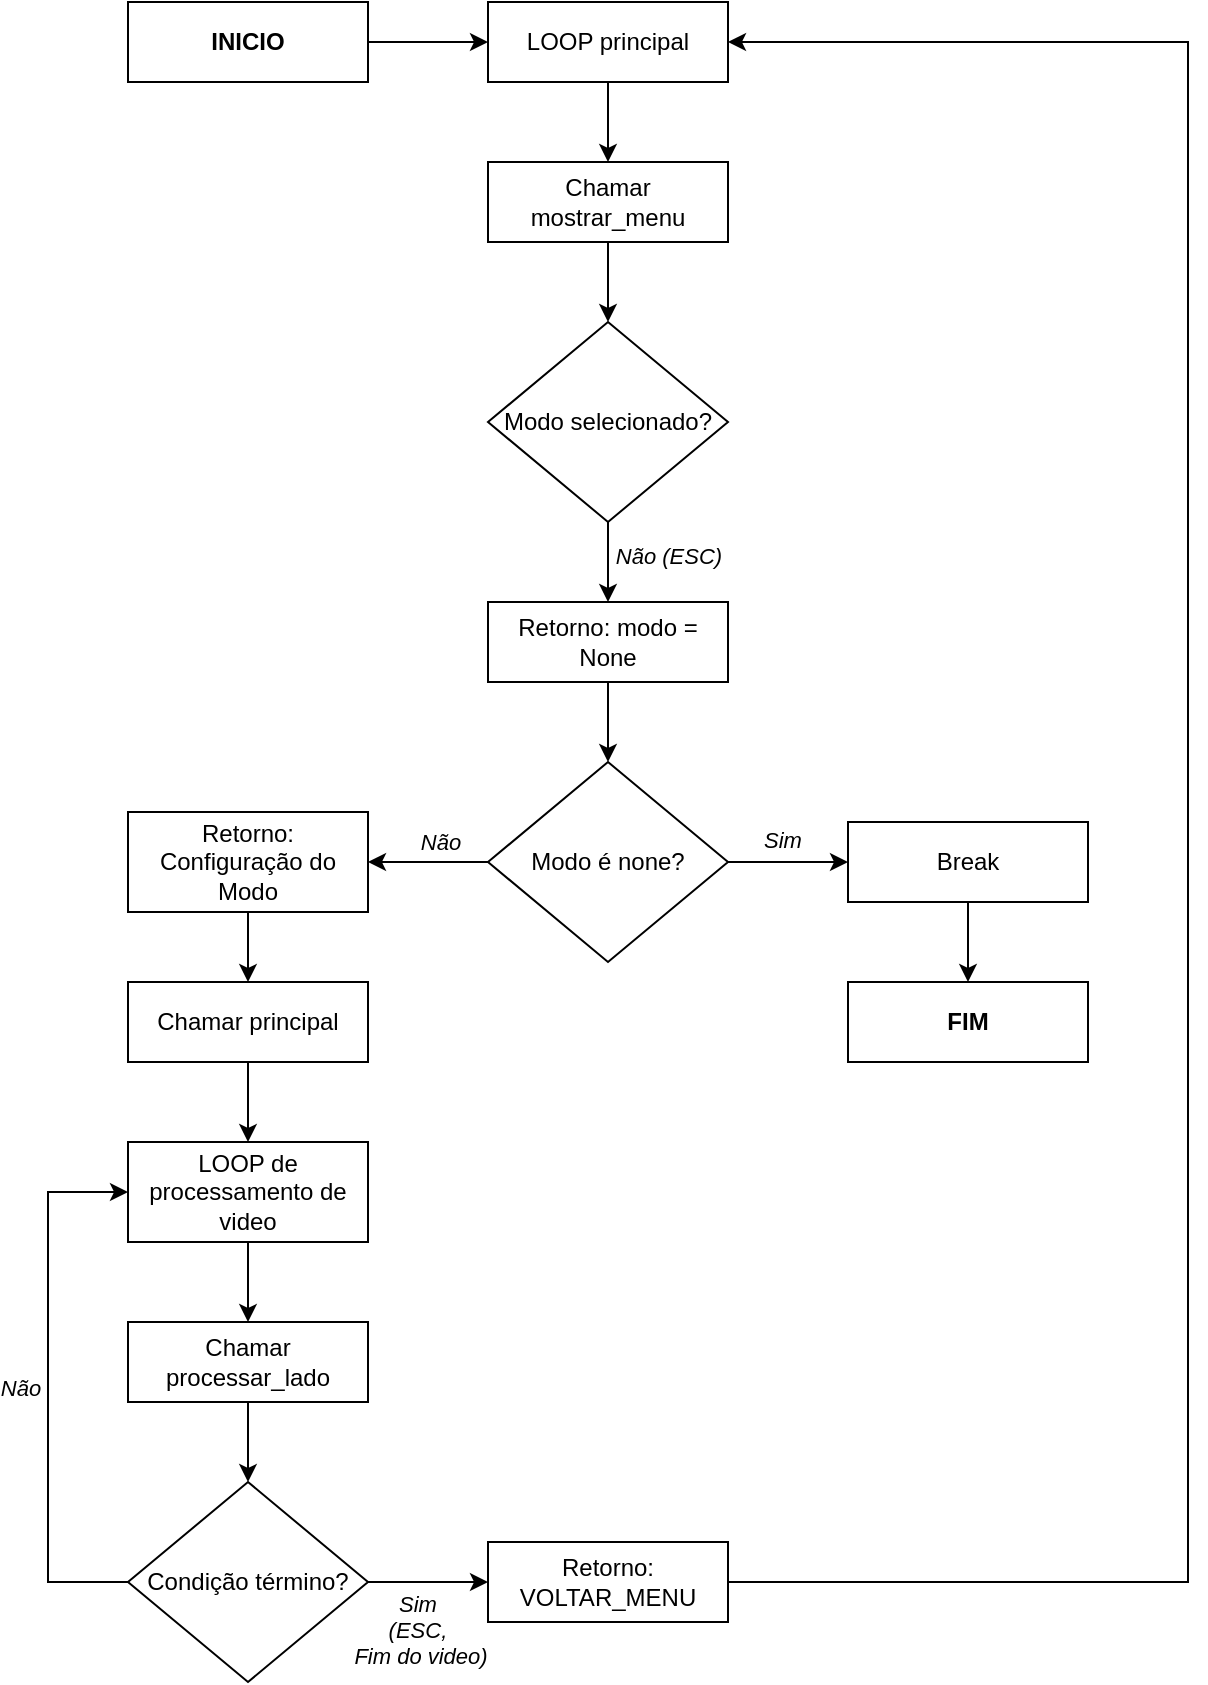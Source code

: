 <mxfile version="28.2.8">
  <diagram name="Página-1" id="7eKllrmwGKHj6siFTqEL">
    <mxGraphModel dx="1783" dy="981" grid="0" gridSize="10" guides="1" tooltips="1" connect="1" arrows="1" fold="1" page="0" pageScale="1" pageWidth="827" pageHeight="1169" background="light-dark(#FFFFFF,#FEFEFE)" math="0" shadow="0">
      <root>
        <mxCell id="0" />
        <mxCell id="1" parent="0" />
        <mxCell id="n5Z7_rXBoVvD8vqd7pjV-3" value="" style="edgeStyle=orthogonalEdgeStyle;rounded=0;orthogonalLoop=1;jettySize=auto;html=1;" edge="1" parent="1" source="n5Z7_rXBoVvD8vqd7pjV-1" target="n5Z7_rXBoVvD8vqd7pjV-2">
          <mxGeometry relative="1" as="geometry" />
        </mxCell>
        <mxCell id="n5Z7_rXBoVvD8vqd7pjV-1" value="&lt;b&gt;INICIO&lt;/b&gt;" style="rounded=0;whiteSpace=wrap;html=1;labelBackgroundColor=none;" vertex="1" parent="1">
          <mxGeometry x="150" y="120" width="120" height="40" as="geometry" />
        </mxCell>
        <mxCell id="n5Z7_rXBoVvD8vqd7pjV-5" value="" style="edgeStyle=orthogonalEdgeStyle;rounded=0;orthogonalLoop=1;jettySize=auto;html=1;" edge="1" parent="1" source="n5Z7_rXBoVvD8vqd7pjV-2" target="n5Z7_rXBoVvD8vqd7pjV-4">
          <mxGeometry relative="1" as="geometry" />
        </mxCell>
        <mxCell id="n5Z7_rXBoVvD8vqd7pjV-2" value="LOOP principal" style="rounded=0;whiteSpace=wrap;html=1;labelBackgroundColor=none;" vertex="1" parent="1">
          <mxGeometry x="330" y="120" width="120" height="40" as="geometry" />
        </mxCell>
        <mxCell id="n5Z7_rXBoVvD8vqd7pjV-7" value="" style="edgeStyle=orthogonalEdgeStyle;rounded=0;orthogonalLoop=1;jettySize=auto;html=1;" edge="1" parent="1" source="n5Z7_rXBoVvD8vqd7pjV-4" target="n5Z7_rXBoVvD8vqd7pjV-6">
          <mxGeometry relative="1" as="geometry" />
        </mxCell>
        <mxCell id="n5Z7_rXBoVvD8vqd7pjV-4" value="Chamar mostrar_menu" style="rounded=0;whiteSpace=wrap;html=1;labelBackgroundColor=none;" vertex="1" parent="1">
          <mxGeometry x="330" y="200" width="120" height="40" as="geometry" />
        </mxCell>
        <mxCell id="n5Z7_rXBoVvD8vqd7pjV-10" value="" style="edgeStyle=orthogonalEdgeStyle;rounded=0;orthogonalLoop=1;jettySize=auto;html=1;" edge="1" parent="1" source="n5Z7_rXBoVvD8vqd7pjV-6" target="n5Z7_rXBoVvD8vqd7pjV-9">
          <mxGeometry relative="1" as="geometry" />
        </mxCell>
        <mxCell id="n5Z7_rXBoVvD8vqd7pjV-13" value="Não (ESC)" style="edgeLabel;html=1;align=center;verticalAlign=middle;resizable=0;points=[];fontStyle=2" vertex="1" connectable="0" parent="n5Z7_rXBoVvD8vqd7pjV-10">
          <mxGeometry x="-0.15" y="2" relative="1" as="geometry">
            <mxPoint x="28" as="offset" />
          </mxGeometry>
        </mxCell>
        <mxCell id="n5Z7_rXBoVvD8vqd7pjV-6" value="Modo selecionado?" style="rhombus;whiteSpace=wrap;html=1;rounded=0;labelBackgroundColor=none;" vertex="1" parent="1">
          <mxGeometry x="330" y="280" width="120" height="100" as="geometry" />
        </mxCell>
        <mxCell id="n5Z7_rXBoVvD8vqd7pjV-12" value="" style="edgeStyle=orthogonalEdgeStyle;rounded=0;orthogonalLoop=1;jettySize=auto;html=1;" edge="1" parent="1" source="n5Z7_rXBoVvD8vqd7pjV-9" target="n5Z7_rXBoVvD8vqd7pjV-11">
          <mxGeometry relative="1" as="geometry" />
        </mxCell>
        <mxCell id="n5Z7_rXBoVvD8vqd7pjV-9" value="Retorno: modo = None" style="whiteSpace=wrap;html=1;rounded=0;labelBackgroundColor=none;" vertex="1" parent="1">
          <mxGeometry x="330" y="420" width="120" height="40" as="geometry" />
        </mxCell>
        <mxCell id="n5Z7_rXBoVvD8vqd7pjV-15" value="" style="edgeStyle=orthogonalEdgeStyle;rounded=0;orthogonalLoop=1;jettySize=auto;html=1;" edge="1" parent="1" source="n5Z7_rXBoVvD8vqd7pjV-11" target="n5Z7_rXBoVvD8vqd7pjV-14">
          <mxGeometry relative="1" as="geometry" />
        </mxCell>
        <mxCell id="n5Z7_rXBoVvD8vqd7pjV-19" value="Não" style="edgeLabel;html=1;align=center;verticalAlign=middle;resizable=0;points=[];fontStyle=2" vertex="1" connectable="0" parent="n5Z7_rXBoVvD8vqd7pjV-15">
          <mxGeometry x="-0.2" relative="1" as="geometry">
            <mxPoint y="-10" as="offset" />
          </mxGeometry>
        </mxCell>
        <mxCell id="n5Z7_rXBoVvD8vqd7pjV-17" value="" style="edgeStyle=orthogonalEdgeStyle;rounded=0;orthogonalLoop=1;jettySize=auto;html=1;" edge="1" parent="1" source="n5Z7_rXBoVvD8vqd7pjV-11" target="n5Z7_rXBoVvD8vqd7pjV-16">
          <mxGeometry relative="1" as="geometry" />
        </mxCell>
        <mxCell id="n5Z7_rXBoVvD8vqd7pjV-11" value="Modo é none?" style="rhombus;whiteSpace=wrap;html=1;rounded=0;labelBackgroundColor=none;" vertex="1" parent="1">
          <mxGeometry x="330" y="500" width="120" height="100" as="geometry" />
        </mxCell>
        <mxCell id="n5Z7_rXBoVvD8vqd7pjV-24" value="" style="edgeStyle=orthogonalEdgeStyle;rounded=0;orthogonalLoop=1;jettySize=auto;html=1;" edge="1" parent="1" source="n5Z7_rXBoVvD8vqd7pjV-14" target="n5Z7_rXBoVvD8vqd7pjV-23">
          <mxGeometry relative="1" as="geometry" />
        </mxCell>
        <mxCell id="n5Z7_rXBoVvD8vqd7pjV-14" value="Retorno: Configuração do Modo" style="whiteSpace=wrap;html=1;rounded=0;labelBackgroundColor=none;" vertex="1" parent="1">
          <mxGeometry x="150" y="525" width="120" height="50" as="geometry" />
        </mxCell>
        <mxCell id="n5Z7_rXBoVvD8vqd7pjV-22" value="" style="edgeStyle=orthogonalEdgeStyle;rounded=0;orthogonalLoop=1;jettySize=auto;html=1;" edge="1" parent="1" source="n5Z7_rXBoVvD8vqd7pjV-16" target="n5Z7_rXBoVvD8vqd7pjV-21">
          <mxGeometry relative="1" as="geometry" />
        </mxCell>
        <mxCell id="n5Z7_rXBoVvD8vqd7pjV-16" value="Break" style="whiteSpace=wrap;html=1;rounded=0;labelBackgroundColor=none;" vertex="1" parent="1">
          <mxGeometry x="510" y="530" width="120" height="40" as="geometry" />
        </mxCell>
        <mxCell id="n5Z7_rXBoVvD8vqd7pjV-20" value="Sim" style="edgeLabel;html=1;align=center;verticalAlign=middle;resizable=0;points=[];fontStyle=2" vertex="1" connectable="0" parent="1">
          <mxGeometry x="360" y="570" as="geometry">
            <mxPoint x="117" y="-31" as="offset" />
          </mxGeometry>
        </mxCell>
        <mxCell id="n5Z7_rXBoVvD8vqd7pjV-21" value="&lt;b&gt;FIM&lt;/b&gt;" style="whiteSpace=wrap;html=1;rounded=0;labelBackgroundColor=none;" vertex="1" parent="1">
          <mxGeometry x="510" y="610" width="120" height="40" as="geometry" />
        </mxCell>
        <mxCell id="n5Z7_rXBoVvD8vqd7pjV-26" value="" style="edgeStyle=orthogonalEdgeStyle;rounded=0;orthogonalLoop=1;jettySize=auto;html=1;" edge="1" parent="1" source="n5Z7_rXBoVvD8vqd7pjV-23" target="n5Z7_rXBoVvD8vqd7pjV-25">
          <mxGeometry relative="1" as="geometry" />
        </mxCell>
        <mxCell id="n5Z7_rXBoVvD8vqd7pjV-23" value="Chamar principal" style="whiteSpace=wrap;html=1;rounded=0;labelBackgroundColor=none;" vertex="1" parent="1">
          <mxGeometry x="150" y="610" width="120" height="40" as="geometry" />
        </mxCell>
        <mxCell id="n5Z7_rXBoVvD8vqd7pjV-28" value="" style="edgeStyle=orthogonalEdgeStyle;rounded=0;orthogonalLoop=1;jettySize=auto;html=1;" edge="1" parent="1" source="n5Z7_rXBoVvD8vqd7pjV-25" target="n5Z7_rXBoVvD8vqd7pjV-27">
          <mxGeometry relative="1" as="geometry" />
        </mxCell>
        <mxCell id="n5Z7_rXBoVvD8vqd7pjV-25" value="LOOP de processamento de video" style="whiteSpace=wrap;html=1;rounded=0;labelBackgroundColor=none;" vertex="1" parent="1">
          <mxGeometry x="150" y="690" width="120" height="50" as="geometry" />
        </mxCell>
        <mxCell id="n5Z7_rXBoVvD8vqd7pjV-30" value="" style="edgeStyle=orthogonalEdgeStyle;rounded=0;orthogonalLoop=1;jettySize=auto;html=1;" edge="1" parent="1" source="n5Z7_rXBoVvD8vqd7pjV-27" target="n5Z7_rXBoVvD8vqd7pjV-29">
          <mxGeometry relative="1" as="geometry" />
        </mxCell>
        <mxCell id="n5Z7_rXBoVvD8vqd7pjV-27" value="Chamar processar_lado" style="whiteSpace=wrap;html=1;rounded=0;labelBackgroundColor=none;" vertex="1" parent="1">
          <mxGeometry x="150" y="780" width="120" height="40" as="geometry" />
        </mxCell>
        <mxCell id="n5Z7_rXBoVvD8vqd7pjV-34" value="" style="edgeStyle=orthogonalEdgeStyle;rounded=0;orthogonalLoop=1;jettySize=auto;html=1;" edge="1" parent="1" source="n5Z7_rXBoVvD8vqd7pjV-29" target="n5Z7_rXBoVvD8vqd7pjV-33">
          <mxGeometry relative="1" as="geometry" />
        </mxCell>
        <mxCell id="n5Z7_rXBoVvD8vqd7pjV-35" value="Sim&amp;nbsp;&lt;div&gt;(ESC,&amp;nbsp;&lt;/div&gt;&lt;div&gt;Fim do video)&lt;/div&gt;" style="edgeLabel;html=1;align=center;verticalAlign=middle;resizable=0;points=[];fontStyle=2" vertex="1" connectable="0" parent="n5Z7_rXBoVvD8vqd7pjV-34">
          <mxGeometry x="-0.4" y="-1" relative="1" as="geometry">
            <mxPoint x="8" y="23" as="offset" />
          </mxGeometry>
        </mxCell>
        <mxCell id="n5Z7_rXBoVvD8vqd7pjV-39" style="edgeStyle=orthogonalEdgeStyle;rounded=0;orthogonalLoop=1;jettySize=auto;html=1;exitX=0;exitY=0.5;exitDx=0;exitDy=0;entryX=0;entryY=0.5;entryDx=0;entryDy=0;" edge="1" parent="1" source="n5Z7_rXBoVvD8vqd7pjV-29" target="n5Z7_rXBoVvD8vqd7pjV-25">
          <mxGeometry relative="1" as="geometry">
            <Array as="points">
              <mxPoint x="110" y="910" />
              <mxPoint x="110" y="715" />
            </Array>
          </mxGeometry>
        </mxCell>
        <mxCell id="n5Z7_rXBoVvD8vqd7pjV-40" value="Não" style="edgeLabel;html=1;align=center;verticalAlign=middle;resizable=0;points=[];fontStyle=2" vertex="1" connectable="0" parent="n5Z7_rXBoVvD8vqd7pjV-39">
          <mxGeometry x="-0.001" relative="1" as="geometry">
            <mxPoint x="-14" as="offset" />
          </mxGeometry>
        </mxCell>
        <mxCell id="n5Z7_rXBoVvD8vqd7pjV-29" value="Condição término?" style="rhombus;whiteSpace=wrap;html=1;rounded=0;labelBackgroundColor=none;" vertex="1" parent="1">
          <mxGeometry x="150" y="860" width="120" height="100" as="geometry" />
        </mxCell>
        <mxCell id="n5Z7_rXBoVvD8vqd7pjV-37" value="" style="edgeStyle=orthogonalEdgeStyle;rounded=0;orthogonalLoop=1;jettySize=auto;html=1;entryX=1;entryY=0.5;entryDx=0;entryDy=0;exitX=1;exitY=0.5;exitDx=0;exitDy=0;" edge="1" parent="1" source="n5Z7_rXBoVvD8vqd7pjV-33" target="n5Z7_rXBoVvD8vqd7pjV-2">
          <mxGeometry relative="1" as="geometry">
            <mxPoint x="540" y="850" as="sourcePoint" />
            <mxPoint x="60" y="890" as="targetPoint" />
            <Array as="points">
              <mxPoint x="680" y="910" />
              <mxPoint x="680" y="140" />
            </Array>
          </mxGeometry>
        </mxCell>
        <mxCell id="n5Z7_rXBoVvD8vqd7pjV-33" value="Retorno: VOLTAR_MENU" style="whiteSpace=wrap;html=1;rounded=0;labelBackgroundColor=none;" vertex="1" parent="1">
          <mxGeometry x="330" y="890" width="120" height="40" as="geometry" />
        </mxCell>
      </root>
    </mxGraphModel>
  </diagram>
</mxfile>

